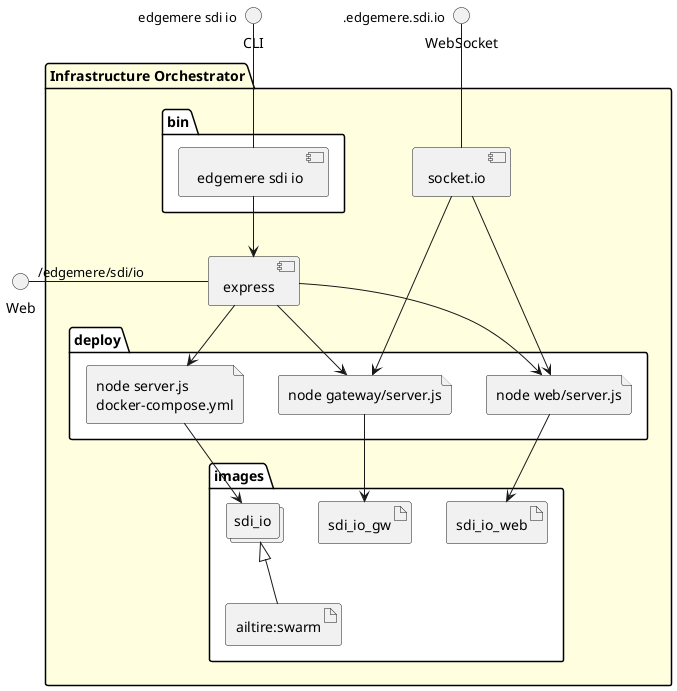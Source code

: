 @startuml
  interface CLI
  interface Web
  interface WebSocket
package "Infrastructure Orchestrator" #lightyellow {
  component express as REST
  component socket.io as socket
  folder bin #ffffff {
    component " edgemere sdi io" as binName
  }
  binName --> REST

  folder deploy #ffffff {
      file "node server.js\ndocker-compose.yml" as sdi_io_container
      REST --> sdi_io_container

  
    file "node web/server.js" as web_container
    REST --> web_container
    socket ---> web_container
  
    file "node gateway/server.js" as gateway_container
    REST --> gateway_container
    socket ---> gateway_container
  
  }
  folder images #ffffff {
    collections "sdi_io" as sdi_ioimage
    artifact "ailtire:swarm" as ailtireswarm
    sdi_ioimage <|-- ailtireswarm
    sdi_io_container --> sdi_ioimage

  
      artifact sdi_io_web
      web_container --> sdi_io_web
    
      artifact sdi_io_gw
      gateway_container --> sdi_io_gw
    
  }
}
CLI " edgemere sdi io" -- binName
Web "/edgemere/sdi/io" - REST
WebSocket ".edgemere.sdi.io" -- socket

@enduml
